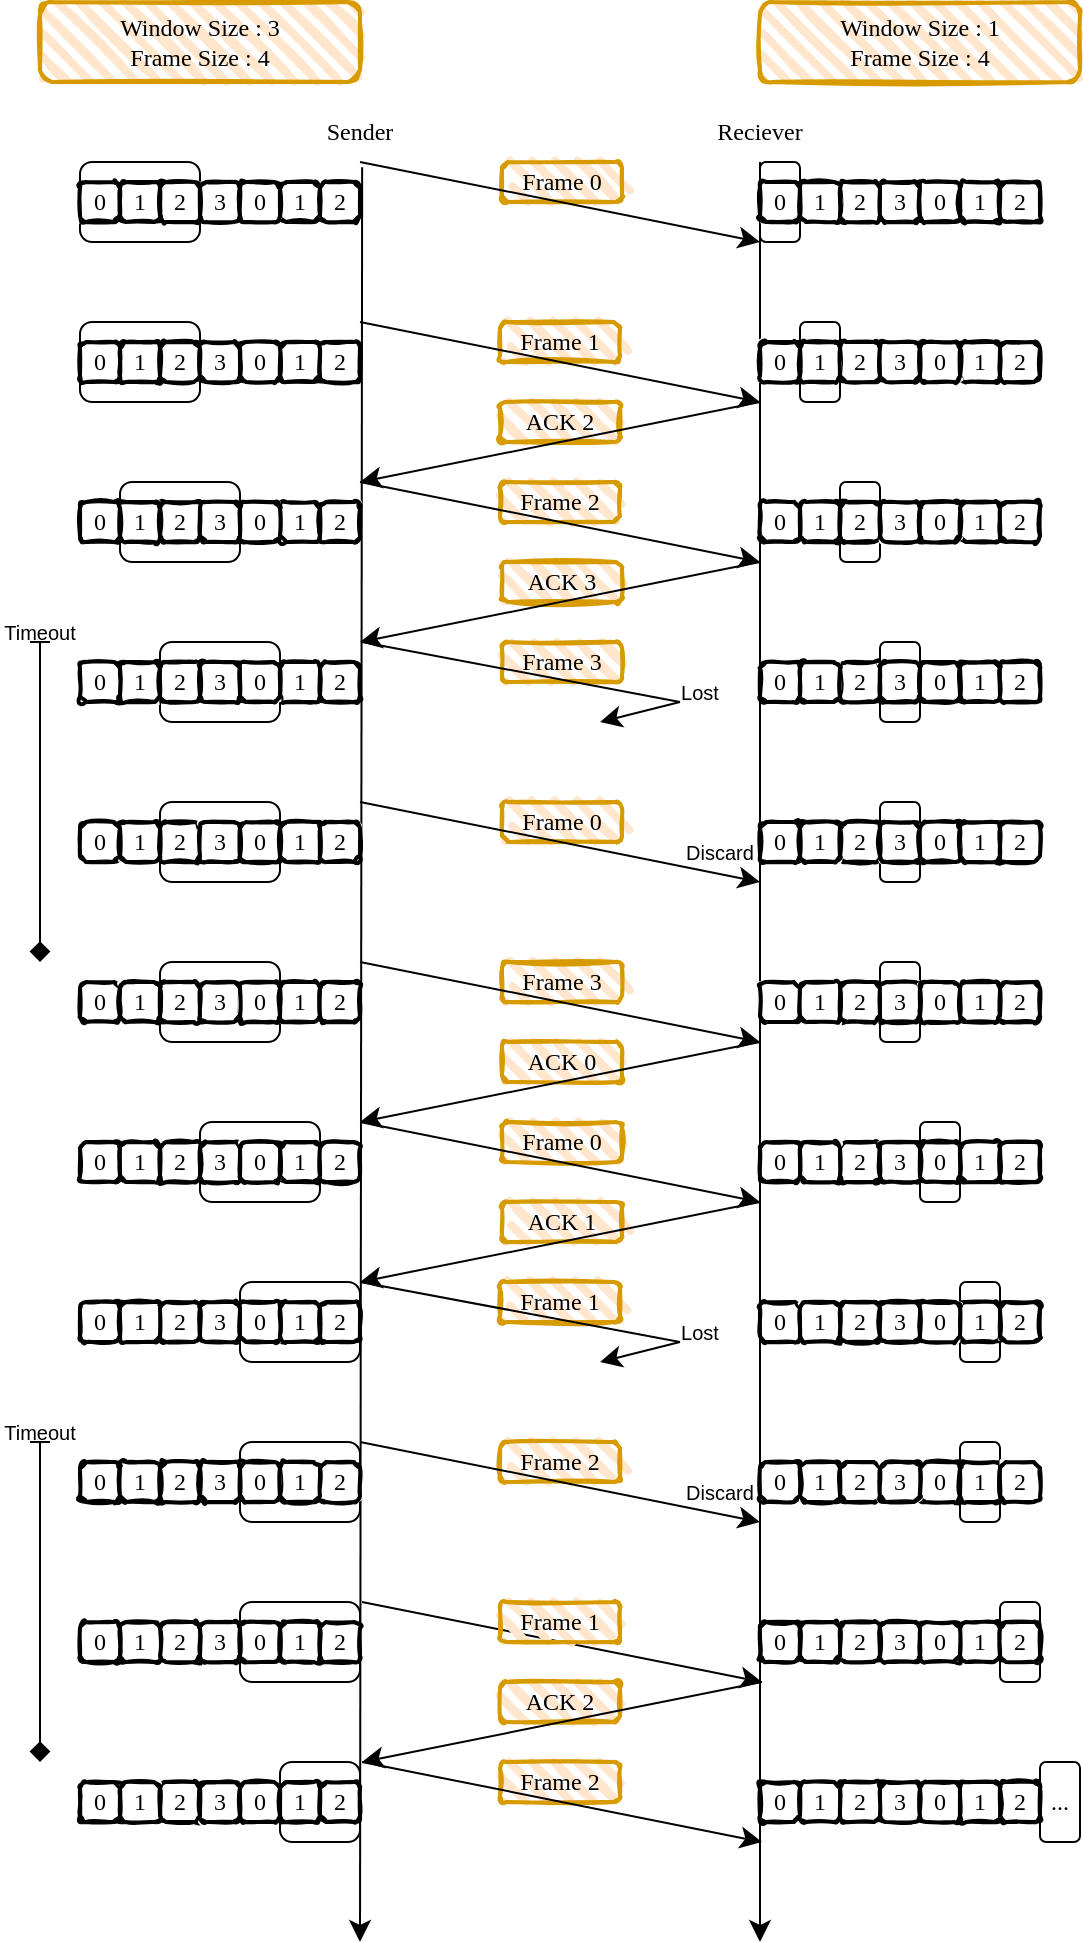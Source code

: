 <mxfile version="22.0.4" type="github">
  <diagram name="Page-1" id="Jps5f1QxIMVDUY-n0DtK">
    <mxGraphModel dx="1450" dy="966" grid="1" gridSize="10" guides="1" tooltips="1" connect="1" arrows="1" fold="1" page="0" pageScale="1" pageWidth="850" pageHeight="1100" math="0" shadow="0">
      <root>
        <mxCell id="0" />
        <mxCell id="1" parent="0" />
        <mxCell id="nz6zBWVMR0chpCr7kGpy-77" value="Frame 0" style="rounded=1;whiteSpace=wrap;html=1;strokeWidth=2;fillWeight=4;hachureGap=8;hachureAngle=45;sketch=1;fontSize=12;fillColor=#ffe6cc;strokeColor=#d79b00;fontFamily=Verdana;" parent="1" vertex="1">
          <mxGeometry x="31" width="60" height="20" as="geometry" />
        </mxCell>
        <mxCell id="nz6zBWVMR0chpCr7kGpy-305" value="" style="rounded=1;whiteSpace=wrap;html=1;fontSize=12;fontFamily=Verdana;" parent="1" vertex="1">
          <mxGeometry x="-80" y="800" width="40" height="40" as="geometry" />
        </mxCell>
        <mxCell id="nz6zBWVMR0chpCr7kGpy-304" value="" style="rounded=1;whiteSpace=wrap;html=1;fontSize=12;fontFamily=Verdana;" parent="1" vertex="1">
          <mxGeometry x="-100" y="720" width="60" height="40" as="geometry" />
        </mxCell>
        <mxCell id="nz6zBWVMR0chpCr7kGpy-270" value="2" style="rounded=1;whiteSpace=wrap;html=1;strokeWidth=2;fillWeight=4;hachureGap=8;hachureAngle=45;sketch=1;fontSize=12;fontFamily=Verdana;" parent="1" vertex="1">
          <mxGeometry x="-60" y="730" width="20" height="20" as="geometry" />
        </mxCell>
        <mxCell id="nz6zBWVMR0chpCr7kGpy-303" value="" style="rounded=1;whiteSpace=wrap;html=1;fontSize=12;fontFamily=Verdana;" parent="1" vertex="1">
          <mxGeometry x="-100" y="640" width="60" height="40" as="geometry" />
        </mxCell>
        <mxCell id="nz6zBWVMR0chpCr7kGpy-298" value="..." style="rounded=1;whiteSpace=wrap;html=1;fontSize=12;fontFamily=Verdana;" parent="1" vertex="1">
          <mxGeometry x="300" y="800" width="20" height="40" as="geometry" />
        </mxCell>
        <mxCell id="nz6zBWVMR0chpCr7kGpy-293" value="2" style="rounded=1;whiteSpace=wrap;html=1;strokeWidth=2;fillWeight=4;hachureGap=8;hachureAngle=45;sketch=1;fontSize=12;fontFamily=Verdana;" parent="1" vertex="1">
          <mxGeometry x="280" y="810" width="20" height="20" as="geometry" />
        </mxCell>
        <mxCell id="nz6zBWVMR0chpCr7kGpy-297" value="" style="rounded=1;whiteSpace=wrap;html=1;fontSize=12;fontFamily=Verdana;" parent="1" vertex="1">
          <mxGeometry x="280" y="720" width="20" height="40" as="geometry" />
        </mxCell>
        <mxCell id="nz6zBWVMR0chpCr7kGpy-296" value="" style="rounded=1;whiteSpace=wrap;html=1;fontSize=12;fontFamily=Verdana;" parent="1" vertex="1">
          <mxGeometry x="260" y="640" width="20" height="40" as="geometry" />
        </mxCell>
        <mxCell id="nz6zBWVMR0chpCr7kGpy-220" value="0" style="rounded=1;whiteSpace=wrap;html=1;strokeWidth=2;fillWeight=4;hachureGap=8;hachureAngle=45;sketch=1;fontSize=12;fontFamily=Verdana;" parent="1" vertex="1">
          <mxGeometry x="240" y="650" width="20" height="20" as="geometry" />
        </mxCell>
        <mxCell id="nz6zBWVMR0chpCr7kGpy-252" value="Frame 2" style="rounded=1;whiteSpace=wrap;html=1;strokeWidth=2;fillWeight=4;hachureGap=8;hachureAngle=45;sketch=1;fontSize=12;fillColor=#ffe6cc;strokeColor=#d79b00;fontFamily=Verdana;" parent="1" vertex="1">
          <mxGeometry x="30" y="800" width="60" height="20" as="geometry" />
        </mxCell>
        <mxCell id="nz6zBWVMR0chpCr7kGpy-250" value="ACK 2" style="rounded=1;whiteSpace=wrap;html=1;strokeWidth=2;fillWeight=4;hachureGap=8;hachureAngle=45;sketch=1;fontSize=12;fillColor=#ffe6cc;strokeColor=#d79b00;fontFamily=Verdana;" parent="1" vertex="1">
          <mxGeometry x="30" y="760" width="60" height="20" as="geometry" />
        </mxCell>
        <mxCell id="nz6zBWVMR0chpCr7kGpy-228" value="Frame 2" style="rounded=1;whiteSpace=wrap;html=1;strokeWidth=2;fillWeight=4;hachureGap=8;hachureAngle=45;sketch=1;fontSize=12;fillColor=#ffe6cc;strokeColor=#d79b00;fontFamily=Verdana;" parent="1" vertex="1">
          <mxGeometry x="30" y="640" width="60" height="20" as="geometry" />
        </mxCell>
        <mxCell id="nz6zBWVMR0chpCr7kGpy-200" value="Frame 1" style="rounded=1;whiteSpace=wrap;html=1;strokeWidth=2;fillWeight=4;hachureGap=8;hachureAngle=45;sketch=1;fontSize=12;fillColor=#ffe6cc;strokeColor=#d79b00;fontFamily=Verdana;" parent="1" vertex="1">
          <mxGeometry x="30" y="560" width="60" height="20" as="geometry" />
        </mxCell>
        <mxCell id="nz6zBWVMR0chpCr7kGpy-192" value="ACK 1" style="rounded=1;whiteSpace=wrap;html=1;strokeWidth=2;fillWeight=4;hachureGap=8;hachureAngle=45;sketch=1;fontSize=12;fillColor=#ffe6cc;strokeColor=#d79b00;fontFamily=Verdana;" parent="1" vertex="1">
          <mxGeometry x="31" y="520" width="60" height="20" as="geometry" />
        </mxCell>
        <mxCell id="nz6zBWVMR0chpCr7kGpy-196" value="ACK 0" style="rounded=1;whiteSpace=wrap;html=1;strokeWidth=2;fillWeight=4;hachureGap=8;hachureAngle=45;sketch=1;fontSize=12;fillColor=#ffe6cc;strokeColor=#d79b00;fontFamily=Verdana;" parent="1" vertex="1">
          <mxGeometry x="31" y="440" width="60" height="20" as="geometry" />
        </mxCell>
        <mxCell id="nz6zBWVMR0chpCr7kGpy-194" value="Frame 0" style="rounded=1;whiteSpace=wrap;html=1;strokeWidth=2;fillWeight=4;hachureGap=8;hachureAngle=45;sketch=1;fontSize=12;fillColor=#ffe6cc;strokeColor=#d79b00;fontFamily=Verdana;" parent="1" vertex="1">
          <mxGeometry x="31" y="480" width="60" height="20" as="geometry" />
        </mxCell>
        <mxCell id="nz6zBWVMR0chpCr7kGpy-190" value="Frame 3" style="rounded=1;whiteSpace=wrap;html=1;strokeWidth=2;fillWeight=4;hachureGap=8;hachureAngle=45;sketch=1;fontSize=12;fillColor=#ffe6cc;strokeColor=#d79b00;fontFamily=Verdana;" parent="1" vertex="1">
          <mxGeometry x="31" y="400" width="60" height="20" as="geometry" />
        </mxCell>
        <mxCell id="nz6zBWVMR0chpCr7kGpy-182" value="Frame 0" style="rounded=1;whiteSpace=wrap;html=1;strokeWidth=2;fillWeight=4;hachureGap=8;hachureAngle=45;sketch=1;fontSize=12;fillColor=#ffe6cc;strokeColor=#d79b00;fontFamily=Verdana;" parent="1" vertex="1">
          <mxGeometry x="31" y="320" width="60" height="20" as="geometry" />
        </mxCell>
        <mxCell id="nz6zBWVMR0chpCr7kGpy-92" value="Frame 3" style="rounded=1;whiteSpace=wrap;html=1;strokeWidth=2;fillWeight=4;hachureGap=8;hachureAngle=45;sketch=1;fontSize=12;fillColor=#ffe6cc;strokeColor=#d79b00;fontFamily=Verdana;" parent="1" vertex="1">
          <mxGeometry x="31" y="240" width="60" height="20" as="geometry" />
        </mxCell>
        <mxCell id="nz6zBWVMR0chpCr7kGpy-89" value="" style="rounded=1;whiteSpace=wrap;html=1;fontSize=12;fontFamily=Verdana;" parent="1" vertex="1">
          <mxGeometry x="-140" y="240" width="60" height="40" as="geometry" />
        </mxCell>
        <mxCell id="nz6zBWVMR0chpCr7kGpy-87" value="" style="rounded=1;whiteSpace=wrap;html=1;fontSize=12;fontFamily=Verdana;" parent="1" vertex="1">
          <mxGeometry x="-160" y="160" width="60" height="40" as="geometry" />
        </mxCell>
        <mxCell id="nz6zBWVMR0chpCr7kGpy-85" value="" style="rounded=1;whiteSpace=wrap;html=1;fontSize=12;fontFamily=Verdana;" parent="1" vertex="1">
          <mxGeometry x="-180" y="80" width="60" height="40" as="geometry" />
        </mxCell>
        <mxCell id="nz6zBWVMR0chpCr7kGpy-84" value="" style="rounded=1;whiteSpace=wrap;html=1;fontSize=12;fontFamily=Verdana;" parent="1" vertex="1">
          <mxGeometry x="220" y="240" width="20" height="40" as="geometry" />
        </mxCell>
        <mxCell id="nz6zBWVMR0chpCr7kGpy-83" value="" style="rounded=1;whiteSpace=wrap;html=1;fontSize=12;fontFamily=Verdana;" parent="1" vertex="1">
          <mxGeometry x="200" y="160" width="20" height="40" as="geometry" />
        </mxCell>
        <mxCell id="nz6zBWVMR0chpCr7kGpy-82" value="" style="rounded=1;whiteSpace=wrap;html=1;fontSize=12;fontFamily=Verdana;" parent="1" vertex="1">
          <mxGeometry x="180" y="80" width="20" height="40" as="geometry" />
        </mxCell>
        <mxCell id="nz6zBWVMR0chpCr7kGpy-81" value="ACK 3" style="rounded=1;whiteSpace=wrap;html=1;strokeWidth=2;fillWeight=4;hachureGap=8;hachureAngle=45;sketch=1;fontSize=12;fillColor=#ffe6cc;strokeColor=#d79b00;fontFamily=Verdana;" parent="1" vertex="1">
          <mxGeometry x="31" y="200" width="60" height="20" as="geometry" />
        </mxCell>
        <mxCell id="nz6zBWVMR0chpCr7kGpy-79" value="ACK 2" style="rounded=1;whiteSpace=wrap;html=1;strokeWidth=2;fillWeight=4;hachureGap=8;hachureAngle=45;sketch=1;fontSize=12;fillColor=#ffe6cc;strokeColor=#d79b00;fontFamily=Verdana;" parent="1" vertex="1">
          <mxGeometry x="30" y="120" width="60" height="20" as="geometry" />
        </mxCell>
        <mxCell id="nz6zBWVMR0chpCr7kGpy-80" value="Frame 2" style="rounded=1;whiteSpace=wrap;html=1;strokeWidth=2;fillWeight=4;hachureGap=8;hachureAngle=45;sketch=1;fontSize=12;fillColor=#ffe6cc;strokeColor=#d79b00;fontFamily=Verdana;" parent="1" vertex="1">
          <mxGeometry x="30" y="160" width="60" height="20" as="geometry" />
        </mxCell>
        <mxCell id="nz6zBWVMR0chpCr7kGpy-78" value="Frame 1" style="rounded=1;whiteSpace=wrap;html=1;strokeWidth=2;fillWeight=4;hachureGap=8;hachureAngle=45;sketch=1;fontSize=12;fillColor=#ffe6cc;strokeColor=#d79b00;fontFamily=Verdana;" parent="1" vertex="1">
          <mxGeometry x="30" y="80" width="60" height="20" as="geometry" />
        </mxCell>
        <mxCell id="nz6zBWVMR0chpCr7kGpy-71" value="" style="rounded=1;whiteSpace=wrap;html=1;fontSize=12;fontFamily=Verdana;" parent="1" vertex="1">
          <mxGeometry x="160" width="20" height="40" as="geometry" />
        </mxCell>
        <mxCell id="nz6zBWVMR0chpCr7kGpy-69" value="" style="rounded=1;whiteSpace=wrap;html=1;fontSize=12;fontFamily=Verdana;" parent="1" vertex="1">
          <mxGeometry x="-180" width="60" height="40" as="geometry" />
        </mxCell>
        <mxCell id="nz6zBWVMR0chpCr7kGpy-1" value="" style="endArrow=classic;html=1;rounded=0;fontSize=12;startSize=8;endSize=8;curved=1;fontFamily=Verdana;exitX=0.518;exitY=1.087;exitDx=0;exitDy=0;exitPerimeter=0;" parent="1" source="nz6zBWVMR0chpCr7kGpy-5" edge="1">
          <mxGeometry width="50" height="50" relative="1" as="geometry">
            <mxPoint x="-40" y="-40.0" as="sourcePoint" />
            <mxPoint x="-40" y="890" as="targetPoint" />
          </mxGeometry>
        </mxCell>
        <mxCell id="nz6zBWVMR0chpCr7kGpy-3" value="" style="endArrow=classic;html=1;rounded=0;fontSize=12;startSize=8;endSize=8;curved=1;fontFamily=Verdana;exitX=0.5;exitY=1;exitDx=0;exitDy=0;" parent="1" source="nz6zBWVMR0chpCr7kGpy-6" edge="1">
          <mxGeometry width="50" height="50" relative="1" as="geometry">
            <mxPoint x="160" y="125" as="sourcePoint" />
            <mxPoint x="160" y="890" as="targetPoint" />
          </mxGeometry>
        </mxCell>
        <mxCell id="nz6zBWVMR0chpCr7kGpy-5" value="&lt;div style=&quot;font-size: 12px;&quot;&gt;Sender&lt;/div&gt;" style="text;html=1;strokeColor=none;fillColor=none;align=center;verticalAlign=middle;whiteSpace=wrap;rounded=0;fontSize=12;fontFamily=Verdana;" parent="1" vertex="1">
          <mxGeometry x="-70" y="-30" width="60" height="30" as="geometry" />
        </mxCell>
        <mxCell id="nz6zBWVMR0chpCr7kGpy-6" value="&lt;div style=&quot;font-size: 12px;&quot;&gt;Reciever&lt;/div&gt;" style="text;html=1;strokeColor=none;fillColor=none;align=center;verticalAlign=middle;whiteSpace=wrap;rounded=0;fontSize=12;fontFamily=Verdana;" parent="1" vertex="1">
          <mxGeometry x="130" y="-30" width="60" height="30" as="geometry" />
        </mxCell>
        <mxCell id="nz6zBWVMR0chpCr7kGpy-7" value="0" style="rounded=1;whiteSpace=wrap;html=1;strokeWidth=2;fillWeight=4;hachureGap=8;hachureAngle=45;sketch=1;fontSize=12;fontFamily=Verdana;" parent="1" vertex="1">
          <mxGeometry x="-180" y="10" width="20" height="20" as="geometry" />
        </mxCell>
        <mxCell id="nz6zBWVMR0chpCr7kGpy-8" value="2" style="rounded=1;whiteSpace=wrap;html=1;strokeWidth=2;fillWeight=4;hachureGap=8;hachureAngle=45;sketch=1;fontSize=12;fontFamily=Verdana;" parent="1" vertex="1">
          <mxGeometry x="-140" y="10" width="20" height="20" as="geometry" />
        </mxCell>
        <mxCell id="nz6zBWVMR0chpCr7kGpy-14" value="1" style="rounded=1;whiteSpace=wrap;html=1;strokeWidth=2;fillWeight=4;hachureGap=8;hachureAngle=45;sketch=1;fontSize=12;fontFamily=Verdana;" parent="1" vertex="1">
          <mxGeometry x="-160" y="10" width="20" height="20" as="geometry" />
        </mxCell>
        <mxCell id="nz6zBWVMR0chpCr7kGpy-17" value="3" style="rounded=1;whiteSpace=wrap;html=1;strokeWidth=2;fillWeight=4;hachureGap=8;hachureAngle=45;sketch=1;fontSize=12;fontFamily=Verdana;" parent="1" vertex="1">
          <mxGeometry x="-120" y="10" width="20" height="20" as="geometry" />
        </mxCell>
        <mxCell id="nz6zBWVMR0chpCr7kGpy-18" value="1" style="rounded=1;whiteSpace=wrap;html=1;strokeWidth=2;fillWeight=4;hachureGap=8;hachureAngle=45;sketch=1;fontSize=12;fontFamily=Verdana;" parent="1" vertex="1">
          <mxGeometry x="-80" y="10" width="20" height="20" as="geometry" />
        </mxCell>
        <mxCell id="nz6zBWVMR0chpCr7kGpy-19" value="0" style="rounded=1;whiteSpace=wrap;html=1;strokeWidth=2;fillWeight=4;hachureGap=8;hachureAngle=45;sketch=1;fontSize=12;fontFamily=Verdana;" parent="1" vertex="1">
          <mxGeometry x="-100" y="10" width="20" height="20" as="geometry" />
        </mxCell>
        <mxCell id="nz6zBWVMR0chpCr7kGpy-20" value="0" style="rounded=1;whiteSpace=wrap;html=1;strokeWidth=2;fillWeight=4;hachureGap=8;hachureAngle=45;sketch=1;fontSize=12;fontFamily=Verdana;" parent="1" vertex="1">
          <mxGeometry x="-180" y="90" width="20" height="20" as="geometry" />
        </mxCell>
        <mxCell id="nz6zBWVMR0chpCr7kGpy-21" value="2" style="rounded=1;whiteSpace=wrap;html=1;strokeWidth=2;fillWeight=4;hachureGap=8;hachureAngle=45;sketch=1;fontSize=12;fontFamily=Verdana;" parent="1" vertex="1">
          <mxGeometry x="-140" y="90" width="20" height="20" as="geometry" />
        </mxCell>
        <mxCell id="nz6zBWVMR0chpCr7kGpy-22" value="1" style="rounded=1;whiteSpace=wrap;html=1;strokeWidth=2;fillWeight=4;hachureGap=8;hachureAngle=45;sketch=1;fontSize=12;fontFamily=Verdana;" parent="1" vertex="1">
          <mxGeometry x="-160" y="90" width="20" height="20" as="geometry" />
        </mxCell>
        <mxCell id="nz6zBWVMR0chpCr7kGpy-23" value="3" style="rounded=1;whiteSpace=wrap;html=1;strokeWidth=2;fillWeight=4;hachureGap=8;hachureAngle=45;sketch=1;fontSize=12;fontFamily=Verdana;" parent="1" vertex="1">
          <mxGeometry x="-120" y="90" width="20" height="20" as="geometry" />
        </mxCell>
        <mxCell id="nz6zBWVMR0chpCr7kGpy-24" value="1" style="rounded=1;whiteSpace=wrap;html=1;strokeWidth=2;fillWeight=4;hachureGap=8;hachureAngle=45;sketch=1;fontSize=12;fontFamily=Verdana;" parent="1" vertex="1">
          <mxGeometry x="-80" y="90" width="20" height="20" as="geometry" />
        </mxCell>
        <mxCell id="nz6zBWVMR0chpCr7kGpy-25" value="0" style="rounded=1;whiteSpace=wrap;html=1;strokeWidth=2;fillWeight=4;hachureGap=8;hachureAngle=45;sketch=1;fontSize=12;fontFamily=Verdana;" parent="1" vertex="1">
          <mxGeometry x="-100" y="90" width="20" height="20" as="geometry" />
        </mxCell>
        <mxCell id="nz6zBWVMR0chpCr7kGpy-26" value="0" style="rounded=1;whiteSpace=wrap;html=1;strokeWidth=2;fillWeight=4;hachureGap=8;hachureAngle=45;sketch=1;fontSize=12;fontFamily=Verdana;" parent="1" vertex="1">
          <mxGeometry x="-180" y="170" width="20" height="20" as="geometry" />
        </mxCell>
        <mxCell id="nz6zBWVMR0chpCr7kGpy-27" value="2" style="rounded=1;whiteSpace=wrap;html=1;strokeWidth=2;fillWeight=4;hachureGap=8;hachureAngle=45;sketch=1;fontSize=12;fontFamily=Verdana;" parent="1" vertex="1">
          <mxGeometry x="-140" y="170" width="20" height="20" as="geometry" />
        </mxCell>
        <mxCell id="nz6zBWVMR0chpCr7kGpy-28" value="1" style="rounded=1;whiteSpace=wrap;html=1;strokeWidth=2;fillWeight=4;hachureGap=8;hachureAngle=45;sketch=1;fontSize=12;fontFamily=Verdana;" parent="1" vertex="1">
          <mxGeometry x="-160" y="170" width="20" height="20" as="geometry" />
        </mxCell>
        <mxCell id="nz6zBWVMR0chpCr7kGpy-29" value="3" style="rounded=1;whiteSpace=wrap;html=1;strokeWidth=2;fillWeight=4;hachureGap=8;hachureAngle=45;sketch=1;fontSize=12;fontFamily=Verdana;" parent="1" vertex="1">
          <mxGeometry x="-120" y="170" width="20" height="20" as="geometry" />
        </mxCell>
        <mxCell id="nz6zBWVMR0chpCr7kGpy-30" value="1" style="rounded=1;whiteSpace=wrap;html=1;strokeWidth=2;fillWeight=4;hachureGap=8;hachureAngle=45;sketch=1;fontSize=12;fontFamily=Verdana;" parent="1" vertex="1">
          <mxGeometry x="-80" y="170" width="20" height="20" as="geometry" />
        </mxCell>
        <mxCell id="nz6zBWVMR0chpCr7kGpy-31" value="0" style="rounded=1;whiteSpace=wrap;html=1;strokeWidth=2;fillWeight=4;hachureGap=8;hachureAngle=45;sketch=1;fontSize=12;fontFamily=Verdana;" parent="1" vertex="1">
          <mxGeometry x="-100" y="170" width="20" height="20" as="geometry" />
        </mxCell>
        <mxCell id="nz6zBWVMR0chpCr7kGpy-32" value="0" style="rounded=1;whiteSpace=wrap;html=1;strokeWidth=2;fillWeight=4;hachureGap=8;hachureAngle=45;sketch=1;fontSize=12;fontFamily=Verdana;" parent="1" vertex="1">
          <mxGeometry x="-180" y="250" width="20" height="20" as="geometry" />
        </mxCell>
        <mxCell id="nz6zBWVMR0chpCr7kGpy-33" value="2" style="rounded=1;whiteSpace=wrap;html=1;strokeWidth=2;fillWeight=4;hachureGap=8;hachureAngle=45;sketch=1;fontSize=12;fontFamily=Verdana;" parent="1" vertex="1">
          <mxGeometry x="-140" y="250" width="20" height="20" as="geometry" />
        </mxCell>
        <mxCell id="nz6zBWVMR0chpCr7kGpy-34" value="1" style="rounded=1;whiteSpace=wrap;html=1;strokeWidth=2;fillWeight=4;hachureGap=8;hachureAngle=45;sketch=1;fontSize=12;fontFamily=Verdana;" parent="1" vertex="1">
          <mxGeometry x="-160" y="250" width="20" height="20" as="geometry" />
        </mxCell>
        <mxCell id="nz6zBWVMR0chpCr7kGpy-35" value="3" style="rounded=1;whiteSpace=wrap;html=1;strokeWidth=2;fillWeight=4;hachureGap=8;hachureAngle=45;sketch=1;fontSize=12;fontFamily=Verdana;" parent="1" vertex="1">
          <mxGeometry x="-120" y="250" width="20" height="20" as="geometry" />
        </mxCell>
        <mxCell id="nz6zBWVMR0chpCr7kGpy-36" value="1" style="rounded=1;whiteSpace=wrap;html=1;strokeWidth=2;fillWeight=4;hachureGap=8;hachureAngle=45;sketch=1;fontSize=12;fontFamily=Verdana;" parent="1" vertex="1">
          <mxGeometry x="-80" y="250" width="20" height="20" as="geometry" />
        </mxCell>
        <mxCell id="nz6zBWVMR0chpCr7kGpy-37" value="0" style="rounded=1;whiteSpace=wrap;html=1;strokeWidth=2;fillWeight=4;hachureGap=8;hachureAngle=45;sketch=1;fontSize=12;fontFamily=Verdana;" parent="1" vertex="1">
          <mxGeometry x="-100" y="250" width="20" height="20" as="geometry" />
        </mxCell>
        <mxCell id="nz6zBWVMR0chpCr7kGpy-44" value="0" style="rounded=1;whiteSpace=wrap;html=1;strokeWidth=2;fillWeight=4;hachureGap=8;hachureAngle=45;sketch=1;fontSize=12;fontFamily=Verdana;" parent="1" vertex="1">
          <mxGeometry x="160" y="10" width="20" height="20" as="geometry" />
        </mxCell>
        <mxCell id="nz6zBWVMR0chpCr7kGpy-45" value="2" style="rounded=1;whiteSpace=wrap;html=1;strokeWidth=2;fillWeight=4;hachureGap=8;hachureAngle=45;sketch=1;fontSize=12;fontFamily=Verdana;" parent="1" vertex="1">
          <mxGeometry x="200" y="10" width="20" height="20" as="geometry" />
        </mxCell>
        <mxCell id="nz6zBWVMR0chpCr7kGpy-46" value="1" style="rounded=1;whiteSpace=wrap;html=1;strokeWidth=2;fillWeight=4;hachureGap=8;hachureAngle=45;sketch=1;fontSize=12;fontFamily=Verdana;" parent="1" vertex="1">
          <mxGeometry x="180" y="10" width="20" height="20" as="geometry" />
        </mxCell>
        <mxCell id="nz6zBWVMR0chpCr7kGpy-47" value="3" style="rounded=1;whiteSpace=wrap;html=1;strokeWidth=2;fillWeight=4;hachureGap=8;hachureAngle=45;sketch=1;fontSize=12;fontFamily=Verdana;" parent="1" vertex="1">
          <mxGeometry x="220" y="10" width="20" height="20" as="geometry" />
        </mxCell>
        <mxCell id="nz6zBWVMR0chpCr7kGpy-48" value="1" style="rounded=1;whiteSpace=wrap;html=1;strokeWidth=2;fillWeight=4;hachureGap=8;hachureAngle=45;sketch=1;fontSize=12;fontFamily=Verdana;" parent="1" vertex="1">
          <mxGeometry x="260" y="10" width="20" height="20" as="geometry" />
        </mxCell>
        <mxCell id="nz6zBWVMR0chpCr7kGpy-49" value="0" style="rounded=1;whiteSpace=wrap;html=1;strokeWidth=2;fillWeight=4;hachureGap=8;hachureAngle=45;sketch=1;fontSize=12;fontFamily=Verdana;" parent="1" vertex="1">
          <mxGeometry x="240" y="10" width="20" height="20" as="geometry" />
        </mxCell>
        <mxCell id="nz6zBWVMR0chpCr7kGpy-50" value="0" style="rounded=1;whiteSpace=wrap;html=1;strokeWidth=2;fillWeight=4;hachureGap=8;hachureAngle=45;sketch=1;fontSize=12;fontFamily=Verdana;" parent="1" vertex="1">
          <mxGeometry x="160" y="90" width="20" height="20" as="geometry" />
        </mxCell>
        <mxCell id="nz6zBWVMR0chpCr7kGpy-51" value="2" style="rounded=1;whiteSpace=wrap;html=1;strokeWidth=2;fillWeight=4;hachureGap=8;hachureAngle=45;sketch=1;fontSize=12;fontFamily=Verdana;" parent="1" vertex="1">
          <mxGeometry x="200" y="90" width="20" height="20" as="geometry" />
        </mxCell>
        <mxCell id="nz6zBWVMR0chpCr7kGpy-52" value="1" style="rounded=1;whiteSpace=wrap;html=1;strokeWidth=2;fillWeight=4;hachureGap=8;hachureAngle=45;sketch=1;fontSize=12;fontFamily=Verdana;" parent="1" vertex="1">
          <mxGeometry x="180" y="90" width="20" height="20" as="geometry" />
        </mxCell>
        <mxCell id="nz6zBWVMR0chpCr7kGpy-53" value="3" style="rounded=1;whiteSpace=wrap;html=1;strokeWidth=2;fillWeight=4;hachureGap=8;hachureAngle=45;sketch=1;fontSize=12;fontFamily=Verdana;" parent="1" vertex="1">
          <mxGeometry x="220" y="90" width="20" height="20" as="geometry" />
        </mxCell>
        <mxCell id="nz6zBWVMR0chpCr7kGpy-54" value="1" style="rounded=1;whiteSpace=wrap;html=1;strokeWidth=2;fillWeight=4;hachureGap=8;hachureAngle=45;sketch=1;fontSize=12;fontFamily=Verdana;" parent="1" vertex="1">
          <mxGeometry x="260" y="90" width="20" height="20" as="geometry" />
        </mxCell>
        <mxCell id="nz6zBWVMR0chpCr7kGpy-55" value="0" style="rounded=1;whiteSpace=wrap;html=1;strokeWidth=2;fillWeight=4;hachureGap=8;hachureAngle=45;sketch=1;fontSize=12;fontFamily=Verdana;" parent="1" vertex="1">
          <mxGeometry x="240" y="90" width="20" height="20" as="geometry" />
        </mxCell>
        <mxCell id="nz6zBWVMR0chpCr7kGpy-56" value="0" style="rounded=1;whiteSpace=wrap;html=1;strokeWidth=2;fillWeight=4;hachureGap=8;hachureAngle=45;sketch=1;fontSize=12;fontFamily=Verdana;" parent="1" vertex="1">
          <mxGeometry x="160" y="170" width="20" height="20" as="geometry" />
        </mxCell>
        <mxCell id="nz6zBWVMR0chpCr7kGpy-57" value="2" style="rounded=1;whiteSpace=wrap;html=1;strokeWidth=2;fillWeight=4;hachureGap=8;hachureAngle=45;sketch=1;fontSize=12;fontFamily=Verdana;" parent="1" vertex="1">
          <mxGeometry x="200" y="170" width="20" height="20" as="geometry" />
        </mxCell>
        <mxCell id="nz6zBWVMR0chpCr7kGpy-58" value="1" style="rounded=1;whiteSpace=wrap;html=1;strokeWidth=2;fillWeight=4;hachureGap=8;hachureAngle=45;sketch=1;fontSize=12;fontFamily=Verdana;" parent="1" vertex="1">
          <mxGeometry x="180" y="170" width="20" height="20" as="geometry" />
        </mxCell>
        <mxCell id="nz6zBWVMR0chpCr7kGpy-59" value="3" style="rounded=1;whiteSpace=wrap;html=1;strokeWidth=2;fillWeight=4;hachureGap=8;hachureAngle=45;sketch=1;fontSize=12;fontFamily=Verdana;" parent="1" vertex="1">
          <mxGeometry x="220" y="170" width="20" height="20" as="geometry" />
        </mxCell>
        <mxCell id="nz6zBWVMR0chpCr7kGpy-60" value="1" style="rounded=1;whiteSpace=wrap;html=1;strokeWidth=2;fillWeight=4;hachureGap=8;hachureAngle=45;sketch=1;fontSize=12;fontFamily=Verdana;" parent="1" vertex="1">
          <mxGeometry x="260" y="170" width="20" height="20" as="geometry" />
        </mxCell>
        <mxCell id="nz6zBWVMR0chpCr7kGpy-61" value="0" style="rounded=1;whiteSpace=wrap;html=1;strokeWidth=2;fillWeight=4;hachureGap=8;hachureAngle=45;sketch=1;fontSize=12;fontFamily=Verdana;" parent="1" vertex="1">
          <mxGeometry x="240" y="170" width="20" height="20" as="geometry" />
        </mxCell>
        <mxCell id="nz6zBWVMR0chpCr7kGpy-62" value="0" style="rounded=1;whiteSpace=wrap;html=1;strokeWidth=2;fillWeight=4;hachureGap=8;hachureAngle=45;sketch=1;fontSize=12;fontFamily=Verdana;" parent="1" vertex="1">
          <mxGeometry x="160" y="250" width="20" height="20" as="geometry" />
        </mxCell>
        <mxCell id="nz6zBWVMR0chpCr7kGpy-63" value="2" style="rounded=1;whiteSpace=wrap;html=1;strokeWidth=2;fillWeight=4;hachureGap=8;hachureAngle=45;sketch=1;fontSize=12;fontFamily=Verdana;" parent="1" vertex="1">
          <mxGeometry x="200" y="250" width="20" height="20" as="geometry" />
        </mxCell>
        <mxCell id="nz6zBWVMR0chpCr7kGpy-64" value="1" style="rounded=1;whiteSpace=wrap;html=1;strokeWidth=2;fillWeight=4;hachureGap=8;hachureAngle=45;sketch=1;fontSize=12;fontFamily=Verdana;" parent="1" vertex="1">
          <mxGeometry x="180" y="250" width="20" height="20" as="geometry" />
        </mxCell>
        <mxCell id="nz6zBWVMR0chpCr7kGpy-65" value="3" style="rounded=1;whiteSpace=wrap;html=1;strokeWidth=2;fillWeight=4;hachureGap=8;hachureAngle=45;sketch=1;fontSize=12;fontFamily=Verdana;" parent="1" vertex="1">
          <mxGeometry x="220" y="250" width="20" height="20" as="geometry" />
        </mxCell>
        <mxCell id="nz6zBWVMR0chpCr7kGpy-66" value="1" style="rounded=1;whiteSpace=wrap;html=1;strokeWidth=2;fillWeight=4;hachureGap=8;hachureAngle=45;sketch=1;fontSize=12;fontFamily=Verdana;" parent="1" vertex="1">
          <mxGeometry x="260" y="250" width="20" height="20" as="geometry" />
        </mxCell>
        <mxCell id="nz6zBWVMR0chpCr7kGpy-67" value="0" style="rounded=1;whiteSpace=wrap;html=1;strokeWidth=2;fillWeight=4;hachureGap=8;hachureAngle=45;sketch=1;fontSize=12;fontFamily=Verdana;" parent="1" vertex="1">
          <mxGeometry x="240" y="250" width="20" height="20" as="geometry" />
        </mxCell>
        <mxCell id="nz6zBWVMR0chpCr7kGpy-70" value="" style="endArrow=classic;html=1;rounded=0;fontSize=12;startSize=8;endSize=8;curved=1;exitX=0.5;exitY=1;exitDx=0;exitDy=0;fontFamily=Verdana;" parent="1" source="nz6zBWVMR0chpCr7kGpy-5" edge="1">
          <mxGeometry width="50" height="50" relative="1" as="geometry">
            <mxPoint x="-10" y="60" as="sourcePoint" />
            <mxPoint x="160" y="40" as="targetPoint" />
          </mxGeometry>
        </mxCell>
        <mxCell id="nz6zBWVMR0chpCr7kGpy-72" value="" style="endArrow=classic;html=1;rounded=0;fontSize=12;startSize=8;endSize=8;curved=1;exitX=0.5;exitY=1;exitDx=0;exitDy=0;fontFamily=Verdana;" parent="1" edge="1">
          <mxGeometry width="50" height="50" relative="1" as="geometry">
            <mxPoint x="-40" y="80" as="sourcePoint" />
            <mxPoint x="160" y="120" as="targetPoint" />
          </mxGeometry>
        </mxCell>
        <mxCell id="nz6zBWVMR0chpCr7kGpy-73" value="" style="endArrow=classic;html=1;rounded=0;fontSize=12;startSize=8;endSize=8;curved=1;exitX=0.5;exitY=1;exitDx=0;exitDy=0;fontFamily=Verdana;" parent="1" edge="1">
          <mxGeometry width="50" height="50" relative="1" as="geometry">
            <mxPoint x="-40" y="160" as="sourcePoint" />
            <mxPoint x="160" y="200" as="targetPoint" />
          </mxGeometry>
        </mxCell>
        <mxCell id="nz6zBWVMR0chpCr7kGpy-75" value="" style="endArrow=classic;html=1;rounded=0;fontSize=12;startSize=8;endSize=8;curved=1;fontFamily=Verdana;" parent="1" edge="1">
          <mxGeometry width="50" height="50" relative="1" as="geometry">
            <mxPoint x="160" y="120" as="sourcePoint" />
            <mxPoint x="-40" y="160" as="targetPoint" />
          </mxGeometry>
        </mxCell>
        <mxCell id="nz6zBWVMR0chpCr7kGpy-76" value="" style="endArrow=classic;html=1;rounded=0;fontSize=12;startSize=8;endSize=8;curved=1;fontFamily=Verdana;" parent="1" edge="1">
          <mxGeometry width="50" height="50" relative="1" as="geometry">
            <mxPoint x="160" y="200" as="sourcePoint" />
            <mxPoint x="-40" y="240" as="targetPoint" />
          </mxGeometry>
        </mxCell>
        <mxCell id="nz6zBWVMR0chpCr7kGpy-90" value="" style="endArrow=none;html=1;rounded=0;fontSize=12;startSize=8;endSize=8;curved=1;exitX=0.5;exitY=1;exitDx=0;exitDy=0;fontFamily=Verdana;endFill=0;" parent="1" edge="1">
          <mxGeometry width="50" height="50" relative="1" as="geometry">
            <mxPoint x="-39" y="240" as="sourcePoint" />
            <mxPoint x="120" y="270" as="targetPoint" />
          </mxGeometry>
        </mxCell>
        <mxCell id="nz6zBWVMR0chpCr7kGpy-91" value="" style="endArrow=classic;html=1;rounded=0;fontSize=12;startSize=8;endSize=8;curved=1;fontFamily=Verdana;" parent="1" edge="1">
          <mxGeometry width="50" height="50" relative="1" as="geometry">
            <mxPoint x="120" y="270" as="sourcePoint" />
            <mxPoint x="80" y="280" as="targetPoint" />
          </mxGeometry>
        </mxCell>
        <mxCell id="nz6zBWVMR0chpCr7kGpy-94" value="Lost" style="text;html=1;strokeColor=none;fillColor=none;align=center;verticalAlign=middle;whiteSpace=wrap;rounded=0;fontSize=10;" parent="1" vertex="1">
          <mxGeometry x="120" y="260" width="20" height="10" as="geometry" />
        </mxCell>
        <mxCell id="nz6zBWVMR0chpCr7kGpy-96" value="" style="rounded=1;whiteSpace=wrap;html=1;fontSize=12;fontFamily=Verdana;" parent="1" vertex="1">
          <mxGeometry x="-100" y="560" width="60" height="40" as="geometry" />
        </mxCell>
        <mxCell id="nz6zBWVMR0chpCr7kGpy-97" value="" style="rounded=1;whiteSpace=wrap;html=1;fontSize=12;fontFamily=Verdana;" parent="1" vertex="1">
          <mxGeometry x="-120" y="480" width="60" height="40" as="geometry" />
        </mxCell>
        <mxCell id="nz6zBWVMR0chpCr7kGpy-98" value="" style="rounded=1;whiteSpace=wrap;html=1;fontSize=12;fontFamily=Verdana;" parent="1" vertex="1">
          <mxGeometry x="-140" y="400" width="60" height="40" as="geometry" />
        </mxCell>
        <mxCell id="nz6zBWVMR0chpCr7kGpy-99" value="" style="rounded=1;whiteSpace=wrap;html=1;fontSize=12;fontFamily=Verdana;" parent="1" vertex="1">
          <mxGeometry x="-140" y="320" width="60" height="40" as="geometry" />
        </mxCell>
        <mxCell id="nz6zBWVMR0chpCr7kGpy-100" value="0" style="rounded=1;whiteSpace=wrap;html=1;strokeWidth=2;fillWeight=4;hachureGap=8;hachureAngle=45;sketch=1;fontSize=12;fontFamily=Verdana;" parent="1" vertex="1">
          <mxGeometry x="-180" y="330" width="20" height="20" as="geometry" />
        </mxCell>
        <mxCell id="nz6zBWVMR0chpCr7kGpy-101" value="2" style="rounded=1;whiteSpace=wrap;html=1;strokeWidth=2;fillWeight=4;hachureGap=8;hachureAngle=45;sketch=1;fontSize=12;fontFamily=Verdana;" parent="1" vertex="1">
          <mxGeometry x="-140" y="330" width="20" height="20" as="geometry" />
        </mxCell>
        <mxCell id="nz6zBWVMR0chpCr7kGpy-102" value="1" style="rounded=1;whiteSpace=wrap;html=1;strokeWidth=2;fillWeight=4;hachureGap=8;hachureAngle=45;sketch=1;fontSize=12;fontFamily=Verdana;" parent="1" vertex="1">
          <mxGeometry x="-160" y="330" width="20" height="20" as="geometry" />
        </mxCell>
        <mxCell id="nz6zBWVMR0chpCr7kGpy-103" value="3" style="rounded=1;whiteSpace=wrap;html=1;strokeWidth=2;fillWeight=4;hachureGap=8;hachureAngle=45;sketch=1;fontSize=12;fontFamily=Verdana;" parent="1" vertex="1">
          <mxGeometry x="-120" y="330" width="20" height="20" as="geometry" />
        </mxCell>
        <mxCell id="nz6zBWVMR0chpCr7kGpy-104" value="1" style="rounded=1;whiteSpace=wrap;html=1;strokeWidth=2;fillWeight=4;hachureGap=8;hachureAngle=45;sketch=1;fontSize=12;fontFamily=Verdana;" parent="1" vertex="1">
          <mxGeometry x="-80" y="330" width="20" height="20" as="geometry" />
        </mxCell>
        <mxCell id="nz6zBWVMR0chpCr7kGpy-105" value="0" style="rounded=1;whiteSpace=wrap;html=1;strokeWidth=2;fillWeight=4;hachureGap=8;hachureAngle=45;sketch=1;fontSize=12;fontFamily=Verdana;" parent="1" vertex="1">
          <mxGeometry x="-100" y="330" width="20" height="20" as="geometry" />
        </mxCell>
        <mxCell id="nz6zBWVMR0chpCr7kGpy-106" value="0" style="rounded=1;whiteSpace=wrap;html=1;strokeWidth=2;fillWeight=4;hachureGap=8;hachureAngle=45;sketch=1;fontSize=12;fontFamily=Verdana;" parent="1" vertex="1">
          <mxGeometry x="-180" y="410" width="20" height="20" as="geometry" />
        </mxCell>
        <mxCell id="nz6zBWVMR0chpCr7kGpy-107" value="2" style="rounded=1;whiteSpace=wrap;html=1;strokeWidth=2;fillWeight=4;hachureGap=8;hachureAngle=45;sketch=1;fontSize=12;fontFamily=Verdana;" parent="1" vertex="1">
          <mxGeometry x="-140" y="410" width="20" height="20" as="geometry" />
        </mxCell>
        <mxCell id="nz6zBWVMR0chpCr7kGpy-108" value="1" style="rounded=1;whiteSpace=wrap;html=1;strokeWidth=2;fillWeight=4;hachureGap=8;hachureAngle=45;sketch=1;fontSize=12;fontFamily=Verdana;" parent="1" vertex="1">
          <mxGeometry x="-160" y="410" width="20" height="20" as="geometry" />
        </mxCell>
        <mxCell id="nz6zBWVMR0chpCr7kGpy-109" value="3" style="rounded=1;whiteSpace=wrap;html=1;strokeWidth=2;fillWeight=4;hachureGap=8;hachureAngle=45;sketch=1;fontSize=12;fontFamily=Verdana;" parent="1" vertex="1">
          <mxGeometry x="-120" y="410" width="20" height="20" as="geometry" />
        </mxCell>
        <mxCell id="nz6zBWVMR0chpCr7kGpy-110" value="1" style="rounded=1;whiteSpace=wrap;html=1;strokeWidth=2;fillWeight=4;hachureGap=8;hachureAngle=45;sketch=1;fontSize=12;fontFamily=Verdana;" parent="1" vertex="1">
          <mxGeometry x="-80" y="410" width="20" height="20" as="geometry" />
        </mxCell>
        <mxCell id="nz6zBWVMR0chpCr7kGpy-111" value="0" style="rounded=1;whiteSpace=wrap;html=1;strokeWidth=2;fillWeight=4;hachureGap=8;hachureAngle=45;sketch=1;fontSize=12;fontFamily=Verdana;" parent="1" vertex="1">
          <mxGeometry x="-100" y="410" width="20" height="20" as="geometry" />
        </mxCell>
        <mxCell id="nz6zBWVMR0chpCr7kGpy-112" value="0" style="rounded=1;whiteSpace=wrap;html=1;strokeWidth=2;fillWeight=4;hachureGap=8;hachureAngle=45;sketch=1;fontSize=12;fontFamily=Verdana;" parent="1" vertex="1">
          <mxGeometry x="-180" y="490" width="20" height="20" as="geometry" />
        </mxCell>
        <mxCell id="nz6zBWVMR0chpCr7kGpy-113" value="2" style="rounded=1;whiteSpace=wrap;html=1;strokeWidth=2;fillWeight=4;hachureGap=8;hachureAngle=45;sketch=1;fontSize=12;fontFamily=Verdana;" parent="1" vertex="1">
          <mxGeometry x="-140" y="490" width="20" height="20" as="geometry" />
        </mxCell>
        <mxCell id="nz6zBWVMR0chpCr7kGpy-114" value="1" style="rounded=1;whiteSpace=wrap;html=1;strokeWidth=2;fillWeight=4;hachureGap=8;hachureAngle=45;sketch=1;fontSize=12;fontFamily=Verdana;" parent="1" vertex="1">
          <mxGeometry x="-160" y="490" width="20" height="20" as="geometry" />
        </mxCell>
        <mxCell id="nz6zBWVMR0chpCr7kGpy-115" value="3" style="rounded=1;whiteSpace=wrap;html=1;strokeWidth=2;fillWeight=4;hachureGap=8;hachureAngle=45;sketch=1;fontSize=12;fontFamily=Verdana;" parent="1" vertex="1">
          <mxGeometry x="-120" y="490" width="20" height="20" as="geometry" />
        </mxCell>
        <mxCell id="nz6zBWVMR0chpCr7kGpy-116" value="1" style="rounded=1;whiteSpace=wrap;html=1;strokeWidth=2;fillWeight=4;hachureGap=8;hachureAngle=45;sketch=1;fontSize=12;fontFamily=Verdana;" parent="1" vertex="1">
          <mxGeometry x="-80" y="490" width="20" height="20" as="geometry" />
        </mxCell>
        <mxCell id="nz6zBWVMR0chpCr7kGpy-117" value="0" style="rounded=1;whiteSpace=wrap;html=1;strokeWidth=2;fillWeight=4;hachureGap=8;hachureAngle=45;sketch=1;fontSize=12;fontFamily=Verdana;" parent="1" vertex="1">
          <mxGeometry x="-100" y="490" width="20" height="20" as="geometry" />
        </mxCell>
        <mxCell id="nz6zBWVMR0chpCr7kGpy-118" value="0" style="rounded=1;whiteSpace=wrap;html=1;strokeWidth=2;fillWeight=4;hachureGap=8;hachureAngle=45;sketch=1;fontSize=12;fontFamily=Verdana;" parent="1" vertex="1">
          <mxGeometry x="-180" y="570" width="20" height="20" as="geometry" />
        </mxCell>
        <mxCell id="nz6zBWVMR0chpCr7kGpy-119" value="2" style="rounded=1;whiteSpace=wrap;html=1;strokeWidth=2;fillWeight=4;hachureGap=8;hachureAngle=45;sketch=1;fontSize=12;fontFamily=Verdana;" parent="1" vertex="1">
          <mxGeometry x="-140" y="570" width="20" height="20" as="geometry" />
        </mxCell>
        <mxCell id="nz6zBWVMR0chpCr7kGpy-120" value="1" style="rounded=1;whiteSpace=wrap;html=1;strokeWidth=2;fillWeight=4;hachureGap=8;hachureAngle=45;sketch=1;fontSize=12;fontFamily=Verdana;" parent="1" vertex="1">
          <mxGeometry x="-160" y="570" width="20" height="20" as="geometry" />
        </mxCell>
        <mxCell id="nz6zBWVMR0chpCr7kGpy-121" value="3" style="rounded=1;whiteSpace=wrap;html=1;strokeWidth=2;fillWeight=4;hachureGap=8;hachureAngle=45;sketch=1;fontSize=12;fontFamily=Verdana;" parent="1" vertex="1">
          <mxGeometry x="-120" y="570" width="20" height="20" as="geometry" />
        </mxCell>
        <mxCell id="nz6zBWVMR0chpCr7kGpy-122" value="1" style="rounded=1;whiteSpace=wrap;html=1;strokeWidth=2;fillWeight=4;hachureGap=8;hachureAngle=45;sketch=1;fontSize=12;fontFamily=Verdana;" parent="1" vertex="1">
          <mxGeometry x="-80" y="570" width="20" height="20" as="geometry" />
        </mxCell>
        <mxCell id="nz6zBWVMR0chpCr7kGpy-123" value="0" style="rounded=1;whiteSpace=wrap;html=1;strokeWidth=2;fillWeight=4;hachureGap=8;hachureAngle=45;sketch=1;fontSize=12;fontFamily=Verdana;" parent="1" vertex="1">
          <mxGeometry x="-100" y="570" width="20" height="20" as="geometry" />
        </mxCell>
        <mxCell id="nz6zBWVMR0chpCr7kGpy-152" value="" style="rounded=1;whiteSpace=wrap;html=1;fontSize=12;fontFamily=Verdana;" parent="1" vertex="1">
          <mxGeometry x="260" y="560" width="20" height="40" as="geometry" />
        </mxCell>
        <mxCell id="nz6zBWVMR0chpCr7kGpy-153" value="" style="rounded=1;whiteSpace=wrap;html=1;fontSize=12;fontFamily=Verdana;" parent="1" vertex="1">
          <mxGeometry x="240" y="480" width="20" height="40" as="geometry" />
        </mxCell>
        <mxCell id="nz6zBWVMR0chpCr7kGpy-154" value="" style="rounded=1;whiteSpace=wrap;html=1;fontSize=12;fontFamily=Verdana;" parent="1" vertex="1">
          <mxGeometry x="220" y="400" width="20" height="40" as="geometry" />
        </mxCell>
        <mxCell id="nz6zBWVMR0chpCr7kGpy-155" value="" style="rounded=1;whiteSpace=wrap;html=1;fontSize=12;fontFamily=Verdana;" parent="1" vertex="1">
          <mxGeometry x="220" y="320" width="20" height="40" as="geometry" />
        </mxCell>
        <mxCell id="nz6zBWVMR0chpCr7kGpy-156" value="0" style="rounded=1;whiteSpace=wrap;html=1;strokeWidth=2;fillWeight=4;hachureGap=8;hachureAngle=45;sketch=1;fontSize=12;fontFamily=Verdana;" parent="1" vertex="1">
          <mxGeometry x="160" y="330" width="20" height="20" as="geometry" />
        </mxCell>
        <mxCell id="nz6zBWVMR0chpCr7kGpy-157" value="2" style="rounded=1;whiteSpace=wrap;html=1;strokeWidth=2;fillWeight=4;hachureGap=8;hachureAngle=45;sketch=1;fontSize=12;fontFamily=Verdana;" parent="1" vertex="1">
          <mxGeometry x="200" y="330" width="20" height="20" as="geometry" />
        </mxCell>
        <mxCell id="nz6zBWVMR0chpCr7kGpy-158" value="1" style="rounded=1;whiteSpace=wrap;html=1;strokeWidth=2;fillWeight=4;hachureGap=8;hachureAngle=45;sketch=1;fontSize=12;fontFamily=Verdana;" parent="1" vertex="1">
          <mxGeometry x="180" y="330" width="20" height="20" as="geometry" />
        </mxCell>
        <mxCell id="nz6zBWVMR0chpCr7kGpy-159" value="3" style="rounded=1;whiteSpace=wrap;html=1;strokeWidth=2;fillWeight=4;hachureGap=8;hachureAngle=45;sketch=1;fontSize=12;fontFamily=Verdana;" parent="1" vertex="1">
          <mxGeometry x="220" y="330" width="20" height="20" as="geometry" />
        </mxCell>
        <mxCell id="nz6zBWVMR0chpCr7kGpy-160" value="1" style="rounded=1;whiteSpace=wrap;html=1;strokeWidth=2;fillWeight=4;hachureGap=8;hachureAngle=45;sketch=1;fontSize=12;fontFamily=Verdana;" parent="1" vertex="1">
          <mxGeometry x="260" y="330" width="20" height="20" as="geometry" />
        </mxCell>
        <mxCell id="nz6zBWVMR0chpCr7kGpy-161" value="0" style="rounded=1;whiteSpace=wrap;html=1;strokeWidth=2;fillWeight=4;hachureGap=8;hachureAngle=45;sketch=1;fontSize=12;fontFamily=Verdana;" parent="1" vertex="1">
          <mxGeometry x="240" y="330" width="20" height="20" as="geometry" />
        </mxCell>
        <mxCell id="nz6zBWVMR0chpCr7kGpy-162" value="0" style="rounded=1;whiteSpace=wrap;html=1;strokeWidth=2;fillWeight=4;hachureGap=8;hachureAngle=45;sketch=1;fontSize=12;fontFamily=Verdana;" parent="1" vertex="1">
          <mxGeometry x="160" y="410" width="20" height="20" as="geometry" />
        </mxCell>
        <mxCell id="nz6zBWVMR0chpCr7kGpy-163" value="2" style="rounded=1;whiteSpace=wrap;html=1;strokeWidth=2;fillWeight=4;hachureGap=8;hachureAngle=45;sketch=1;fontSize=12;fontFamily=Verdana;" parent="1" vertex="1">
          <mxGeometry x="200" y="410" width="20" height="20" as="geometry" />
        </mxCell>
        <mxCell id="nz6zBWVMR0chpCr7kGpy-164" value="1" style="rounded=1;whiteSpace=wrap;html=1;strokeWidth=2;fillWeight=4;hachureGap=8;hachureAngle=45;sketch=1;fontSize=12;fontFamily=Verdana;" parent="1" vertex="1">
          <mxGeometry x="180" y="410" width="20" height="20" as="geometry" />
        </mxCell>
        <mxCell id="nz6zBWVMR0chpCr7kGpy-165" value="3" style="rounded=1;whiteSpace=wrap;html=1;strokeWidth=2;fillWeight=4;hachureGap=8;hachureAngle=45;sketch=1;fontSize=12;fontFamily=Verdana;" parent="1" vertex="1">
          <mxGeometry x="220" y="410" width="20" height="20" as="geometry" />
        </mxCell>
        <mxCell id="nz6zBWVMR0chpCr7kGpy-166" value="1" style="rounded=1;whiteSpace=wrap;html=1;strokeWidth=2;fillWeight=4;hachureGap=8;hachureAngle=45;sketch=1;fontSize=12;fontFamily=Verdana;" parent="1" vertex="1">
          <mxGeometry x="260" y="410" width="20" height="20" as="geometry" />
        </mxCell>
        <mxCell id="nz6zBWVMR0chpCr7kGpy-167" value="0" style="rounded=1;whiteSpace=wrap;html=1;strokeWidth=2;fillWeight=4;hachureGap=8;hachureAngle=45;sketch=1;fontSize=12;fontFamily=Verdana;" parent="1" vertex="1">
          <mxGeometry x="240" y="410" width="20" height="20" as="geometry" />
        </mxCell>
        <mxCell id="nz6zBWVMR0chpCr7kGpy-168" value="0" style="rounded=1;whiteSpace=wrap;html=1;strokeWidth=2;fillWeight=4;hachureGap=8;hachureAngle=45;sketch=1;fontSize=12;fontFamily=Verdana;" parent="1" vertex="1">
          <mxGeometry x="160" y="490" width="20" height="20" as="geometry" />
        </mxCell>
        <mxCell id="nz6zBWVMR0chpCr7kGpy-169" value="2" style="rounded=1;whiteSpace=wrap;html=1;strokeWidth=2;fillWeight=4;hachureGap=8;hachureAngle=45;sketch=1;fontSize=12;fontFamily=Verdana;" parent="1" vertex="1">
          <mxGeometry x="200" y="490" width="20" height="20" as="geometry" />
        </mxCell>
        <mxCell id="nz6zBWVMR0chpCr7kGpy-170" value="1" style="rounded=1;whiteSpace=wrap;html=1;strokeWidth=2;fillWeight=4;hachureGap=8;hachureAngle=45;sketch=1;fontSize=12;fontFamily=Verdana;" parent="1" vertex="1">
          <mxGeometry x="180" y="490" width="20" height="20" as="geometry" />
        </mxCell>
        <mxCell id="nz6zBWVMR0chpCr7kGpy-171" value="3" style="rounded=1;whiteSpace=wrap;html=1;strokeWidth=2;fillWeight=4;hachureGap=8;hachureAngle=45;sketch=1;fontSize=12;fontFamily=Verdana;" parent="1" vertex="1">
          <mxGeometry x="220" y="490" width="20" height="20" as="geometry" />
        </mxCell>
        <mxCell id="nz6zBWVMR0chpCr7kGpy-172" value="1" style="rounded=1;whiteSpace=wrap;html=1;strokeWidth=2;fillWeight=4;hachureGap=8;hachureAngle=45;sketch=1;fontSize=12;fontFamily=Verdana;" parent="1" vertex="1">
          <mxGeometry x="260" y="490" width="20" height="20" as="geometry" />
        </mxCell>
        <mxCell id="nz6zBWVMR0chpCr7kGpy-173" value="0" style="rounded=1;whiteSpace=wrap;html=1;strokeWidth=2;fillWeight=4;hachureGap=8;hachureAngle=45;sketch=1;fontSize=12;fontFamily=Verdana;" parent="1" vertex="1">
          <mxGeometry x="240" y="490" width="20" height="20" as="geometry" />
        </mxCell>
        <mxCell id="nz6zBWVMR0chpCr7kGpy-174" value="0" style="rounded=1;whiteSpace=wrap;html=1;strokeWidth=2;fillWeight=4;hachureGap=8;hachureAngle=45;sketch=1;fontSize=12;fontFamily=Verdana;" parent="1" vertex="1">
          <mxGeometry x="160" y="570" width="20" height="20" as="geometry" />
        </mxCell>
        <mxCell id="nz6zBWVMR0chpCr7kGpy-175" value="2" style="rounded=1;whiteSpace=wrap;html=1;strokeWidth=2;fillWeight=4;hachureGap=8;hachureAngle=45;sketch=1;fontSize=12;fontFamily=Verdana;" parent="1" vertex="1">
          <mxGeometry x="200" y="570" width="20" height="20" as="geometry" />
        </mxCell>
        <mxCell id="nz6zBWVMR0chpCr7kGpy-176" value="1" style="rounded=1;whiteSpace=wrap;html=1;strokeWidth=2;fillWeight=4;hachureGap=8;hachureAngle=45;sketch=1;fontSize=12;fontFamily=Verdana;" parent="1" vertex="1">
          <mxGeometry x="180" y="570" width="20" height="20" as="geometry" />
        </mxCell>
        <mxCell id="nz6zBWVMR0chpCr7kGpy-177" value="3" style="rounded=1;whiteSpace=wrap;html=1;strokeWidth=2;fillWeight=4;hachureGap=8;hachureAngle=45;sketch=1;fontSize=12;fontFamily=Verdana;" parent="1" vertex="1">
          <mxGeometry x="220" y="570" width="20" height="20" as="geometry" />
        </mxCell>
        <mxCell id="nz6zBWVMR0chpCr7kGpy-178" value="1" style="rounded=1;whiteSpace=wrap;html=1;strokeWidth=2;fillWeight=4;hachureGap=8;hachureAngle=45;sketch=1;fontSize=12;fontFamily=Verdana;" parent="1" vertex="1">
          <mxGeometry x="260" y="570" width="20" height="20" as="geometry" />
        </mxCell>
        <mxCell id="nz6zBWVMR0chpCr7kGpy-179" value="0" style="rounded=1;whiteSpace=wrap;html=1;strokeWidth=2;fillWeight=4;hachureGap=8;hachureAngle=45;sketch=1;fontSize=12;fontFamily=Verdana;" parent="1" vertex="1">
          <mxGeometry x="240" y="570" width="20" height="20" as="geometry" />
        </mxCell>
        <mxCell id="nz6zBWVMR0chpCr7kGpy-180" value="" style="endArrow=classic;html=1;rounded=0;fontSize=12;startSize=8;endSize=8;curved=1;exitX=0.5;exitY=1;exitDx=0;exitDy=0;fontFamily=Verdana;" parent="1" edge="1">
          <mxGeometry width="50" height="50" relative="1" as="geometry">
            <mxPoint x="-40" y="320" as="sourcePoint" />
            <mxPoint x="160" y="360" as="targetPoint" />
          </mxGeometry>
        </mxCell>
        <mxCell id="nz6zBWVMR0chpCr7kGpy-183" value="Discard" style="text;html=1;strokeColor=none;fillColor=none;align=center;verticalAlign=middle;whiteSpace=wrap;rounded=0;fontSize=10;" parent="1" vertex="1">
          <mxGeometry x="120" y="340" width="40" height="10" as="geometry" />
        </mxCell>
        <mxCell id="nz6zBWVMR0chpCr7kGpy-186" value="" style="endArrow=diamond;html=1;rounded=0;fontSize=12;startSize=8;endSize=8;curved=1;endFill=1;startArrow=baseDash;startFill=0;" parent="1" edge="1">
          <mxGeometry width="50" height="50" relative="1" as="geometry">
            <mxPoint x="-200" y="240" as="sourcePoint" />
            <mxPoint x="-200" y="400" as="targetPoint" />
          </mxGeometry>
        </mxCell>
        <mxCell id="nz6zBWVMR0chpCr7kGpy-188" value="Timeout" style="text;html=1;strokeColor=none;fillColor=none;align=center;verticalAlign=middle;whiteSpace=wrap;rounded=0;fontSize=10;" parent="1" vertex="1">
          <mxGeometry x="-220" y="230" width="40" height="10" as="geometry" />
        </mxCell>
        <mxCell id="nz6zBWVMR0chpCr7kGpy-189" value="" style="endArrow=classic;html=1;rounded=0;fontSize=12;startSize=8;endSize=8;curved=1;exitX=0.5;exitY=1;exitDx=0;exitDy=0;fontFamily=Verdana;" parent="1" edge="1">
          <mxGeometry width="50" height="50" relative="1" as="geometry">
            <mxPoint x="-40" y="400" as="sourcePoint" />
            <mxPoint x="160" y="440" as="targetPoint" />
          </mxGeometry>
        </mxCell>
        <mxCell id="nz6zBWVMR0chpCr7kGpy-191" value="" style="endArrow=classic;html=1;rounded=0;fontSize=12;startSize=8;endSize=8;curved=1;fontFamily=Verdana;" parent="1" edge="1">
          <mxGeometry width="50" height="50" relative="1" as="geometry">
            <mxPoint x="160" y="440" as="sourcePoint" />
            <mxPoint x="-40" y="480" as="targetPoint" />
          </mxGeometry>
        </mxCell>
        <mxCell id="nz6zBWVMR0chpCr7kGpy-193" value="" style="endArrow=classic;html=1;rounded=0;fontSize=12;startSize=8;endSize=8;curved=1;exitX=0.5;exitY=1;exitDx=0;exitDy=0;fontFamily=Verdana;" parent="1" edge="1">
          <mxGeometry width="50" height="50" relative="1" as="geometry">
            <mxPoint x="-40" y="480" as="sourcePoint" />
            <mxPoint x="160" y="520" as="targetPoint" />
          </mxGeometry>
        </mxCell>
        <mxCell id="nz6zBWVMR0chpCr7kGpy-198" value="" style="endArrow=classic;html=1;rounded=0;fontSize=12;startSize=8;endSize=8;curved=1;fontFamily=Verdana;" parent="1" edge="1">
          <mxGeometry width="50" height="50" relative="1" as="geometry">
            <mxPoint x="160" y="520" as="sourcePoint" />
            <mxPoint x="-40" y="560" as="targetPoint" />
          </mxGeometry>
        </mxCell>
        <mxCell id="nz6zBWVMR0chpCr7kGpy-199" value="" style="endArrow=none;html=1;rounded=0;fontSize=12;startSize=8;endSize=8;curved=1;exitX=0.5;exitY=1;exitDx=0;exitDy=0;fontFamily=Verdana;endFill=0;" parent="1" edge="1">
          <mxGeometry width="50" height="50" relative="1" as="geometry">
            <mxPoint x="-40" y="560" as="sourcePoint" />
            <mxPoint x="120" y="590" as="targetPoint" />
          </mxGeometry>
        </mxCell>
        <mxCell id="nz6zBWVMR0chpCr7kGpy-201" value="" style="endArrow=classic;html=1;rounded=0;fontSize=12;startSize=8;endSize=8;curved=1;fontFamily=Verdana;" parent="1" edge="1">
          <mxGeometry width="50" height="50" relative="1" as="geometry">
            <mxPoint x="120" y="590" as="sourcePoint" />
            <mxPoint x="80" y="600" as="targetPoint" />
          </mxGeometry>
        </mxCell>
        <mxCell id="nz6zBWVMR0chpCr7kGpy-202" value="Lost" style="text;html=1;strokeColor=none;fillColor=none;align=center;verticalAlign=middle;whiteSpace=wrap;rounded=0;fontSize=10;" parent="1" vertex="1">
          <mxGeometry x="120" y="580" width="20" height="10" as="geometry" />
        </mxCell>
        <mxCell id="nz6zBWVMR0chpCr7kGpy-203" value="0" style="rounded=1;whiteSpace=wrap;html=1;strokeWidth=2;fillWeight=4;hachureGap=8;hachureAngle=45;sketch=1;fontSize=12;fontFamily=Verdana;" parent="1" vertex="1">
          <mxGeometry x="-180" y="650" width="20" height="20" as="geometry" />
        </mxCell>
        <mxCell id="nz6zBWVMR0chpCr7kGpy-204" value="2" style="rounded=1;whiteSpace=wrap;html=1;strokeWidth=2;fillWeight=4;hachureGap=8;hachureAngle=45;sketch=1;fontSize=12;fontFamily=Verdana;" parent="1" vertex="1">
          <mxGeometry x="-140" y="650" width="20" height="20" as="geometry" />
        </mxCell>
        <mxCell id="nz6zBWVMR0chpCr7kGpy-205" value="1" style="rounded=1;whiteSpace=wrap;html=1;strokeWidth=2;fillWeight=4;hachureGap=8;hachureAngle=45;sketch=1;fontSize=12;fontFamily=Verdana;" parent="1" vertex="1">
          <mxGeometry x="-160" y="650" width="20" height="20" as="geometry" />
        </mxCell>
        <mxCell id="nz6zBWVMR0chpCr7kGpy-206" value="3" style="rounded=1;whiteSpace=wrap;html=1;strokeWidth=2;fillWeight=4;hachureGap=8;hachureAngle=45;sketch=1;fontSize=12;fontFamily=Verdana;" parent="1" vertex="1">
          <mxGeometry x="-120" y="650" width="20" height="20" as="geometry" />
        </mxCell>
        <mxCell id="nz6zBWVMR0chpCr7kGpy-207" value="1" style="rounded=1;whiteSpace=wrap;html=1;strokeWidth=2;fillWeight=4;hachureGap=8;hachureAngle=45;sketch=1;fontSize=12;fontFamily=Verdana;" parent="1" vertex="1">
          <mxGeometry x="-80" y="650" width="20" height="20" as="geometry" />
        </mxCell>
        <mxCell id="nz6zBWVMR0chpCr7kGpy-208" value="0" style="rounded=1;whiteSpace=wrap;html=1;strokeWidth=2;fillWeight=4;hachureGap=8;hachureAngle=45;sketch=1;fontSize=12;fontFamily=Verdana;" parent="1" vertex="1">
          <mxGeometry x="-100" y="650" width="20" height="20" as="geometry" />
        </mxCell>
        <mxCell id="nz6zBWVMR0chpCr7kGpy-209" value="0" style="rounded=1;whiteSpace=wrap;html=1;strokeWidth=2;fillWeight=4;hachureGap=8;hachureAngle=45;sketch=1;fontSize=12;fontFamily=Verdana;" parent="1" vertex="1">
          <mxGeometry x="-180" y="730" width="20" height="20" as="geometry" />
        </mxCell>
        <mxCell id="nz6zBWVMR0chpCr7kGpy-210" value="2" style="rounded=1;whiteSpace=wrap;html=1;strokeWidth=2;fillWeight=4;hachureGap=8;hachureAngle=45;sketch=1;fontSize=12;fontFamily=Verdana;" parent="1" vertex="1">
          <mxGeometry x="-140" y="730" width="20" height="20" as="geometry" />
        </mxCell>
        <mxCell id="nz6zBWVMR0chpCr7kGpy-211" value="1" style="rounded=1;whiteSpace=wrap;html=1;strokeWidth=2;fillWeight=4;hachureGap=8;hachureAngle=45;sketch=1;fontSize=12;fontFamily=Verdana;" parent="1" vertex="1">
          <mxGeometry x="-160" y="730" width="20" height="20" as="geometry" />
        </mxCell>
        <mxCell id="nz6zBWVMR0chpCr7kGpy-212" value="3" style="rounded=1;whiteSpace=wrap;html=1;strokeWidth=2;fillWeight=4;hachureGap=8;hachureAngle=45;sketch=1;fontSize=12;fontFamily=Verdana;" parent="1" vertex="1">
          <mxGeometry x="-120" y="730" width="20" height="20" as="geometry" />
        </mxCell>
        <mxCell id="nz6zBWVMR0chpCr7kGpy-213" value="1" style="rounded=1;whiteSpace=wrap;html=1;strokeWidth=2;fillWeight=4;hachureGap=8;hachureAngle=45;sketch=1;fontSize=12;fontFamily=Verdana;" parent="1" vertex="1">
          <mxGeometry x="-80" y="730" width="20" height="20" as="geometry" />
        </mxCell>
        <mxCell id="nz6zBWVMR0chpCr7kGpy-214" value="0" style="rounded=1;whiteSpace=wrap;html=1;strokeWidth=2;fillWeight=4;hachureGap=8;hachureAngle=45;sketch=1;fontSize=12;fontFamily=Verdana;" parent="1" vertex="1">
          <mxGeometry x="-100" y="730" width="20" height="20" as="geometry" />
        </mxCell>
        <mxCell id="nz6zBWVMR0chpCr7kGpy-215" value="0" style="rounded=1;whiteSpace=wrap;html=1;strokeWidth=2;fillWeight=4;hachureGap=8;hachureAngle=45;sketch=1;fontSize=12;fontFamily=Verdana;" parent="1" vertex="1">
          <mxGeometry x="160" y="650" width="20" height="20" as="geometry" />
        </mxCell>
        <mxCell id="nz6zBWVMR0chpCr7kGpy-216" value="2" style="rounded=1;whiteSpace=wrap;html=1;strokeWidth=2;fillWeight=4;hachureGap=8;hachureAngle=45;sketch=1;fontSize=12;fontFamily=Verdana;" parent="1" vertex="1">
          <mxGeometry x="200" y="650" width="20" height="20" as="geometry" />
        </mxCell>
        <mxCell id="nz6zBWVMR0chpCr7kGpy-217" value="1" style="rounded=1;whiteSpace=wrap;html=1;strokeWidth=2;fillWeight=4;hachureGap=8;hachureAngle=45;sketch=1;fontSize=12;fontFamily=Verdana;" parent="1" vertex="1">
          <mxGeometry x="180" y="650" width="20" height="20" as="geometry" />
        </mxCell>
        <mxCell id="nz6zBWVMR0chpCr7kGpy-218" value="3" style="rounded=1;whiteSpace=wrap;html=1;strokeWidth=2;fillWeight=4;hachureGap=8;hachureAngle=45;sketch=1;fontSize=12;fontFamily=Verdana;" parent="1" vertex="1">
          <mxGeometry x="220" y="650" width="20" height="20" as="geometry" />
        </mxCell>
        <mxCell id="nz6zBWVMR0chpCr7kGpy-219" value="1" style="rounded=1;whiteSpace=wrap;html=1;strokeWidth=2;fillWeight=4;hachureGap=8;hachureAngle=45;sketch=1;fontSize=12;fontFamily=Verdana;" parent="1" vertex="1">
          <mxGeometry x="260" y="650" width="20" height="20" as="geometry" />
        </mxCell>
        <mxCell id="nz6zBWVMR0chpCr7kGpy-221" value="0" style="rounded=1;whiteSpace=wrap;html=1;strokeWidth=2;fillWeight=4;hachureGap=8;hachureAngle=45;sketch=1;fontSize=12;fontFamily=Verdana;" parent="1" vertex="1">
          <mxGeometry x="160" y="730" width="20" height="20" as="geometry" />
        </mxCell>
        <mxCell id="nz6zBWVMR0chpCr7kGpy-222" value="2" style="rounded=1;whiteSpace=wrap;html=1;strokeWidth=2;fillWeight=4;hachureGap=8;hachureAngle=45;sketch=1;fontSize=12;fontFamily=Verdana;" parent="1" vertex="1">
          <mxGeometry x="200" y="730" width="20" height="20" as="geometry" />
        </mxCell>
        <mxCell id="nz6zBWVMR0chpCr7kGpy-223" value="1" style="rounded=1;whiteSpace=wrap;html=1;strokeWidth=2;fillWeight=4;hachureGap=8;hachureAngle=45;sketch=1;fontSize=12;fontFamily=Verdana;" parent="1" vertex="1">
          <mxGeometry x="180" y="730" width="20" height="20" as="geometry" />
        </mxCell>
        <mxCell id="nz6zBWVMR0chpCr7kGpy-224" value="3" style="rounded=1;whiteSpace=wrap;html=1;strokeWidth=2;fillWeight=4;hachureGap=8;hachureAngle=45;sketch=1;fontSize=12;fontFamily=Verdana;" parent="1" vertex="1">
          <mxGeometry x="220" y="730" width="20" height="20" as="geometry" />
        </mxCell>
        <mxCell id="nz6zBWVMR0chpCr7kGpy-225" value="1" style="rounded=1;whiteSpace=wrap;html=1;strokeWidth=2;fillWeight=4;hachureGap=8;hachureAngle=45;sketch=1;fontSize=12;fontFamily=Verdana;" parent="1" vertex="1">
          <mxGeometry x="260" y="730" width="20" height="20" as="geometry" />
        </mxCell>
        <mxCell id="nz6zBWVMR0chpCr7kGpy-226" value="0" style="rounded=1;whiteSpace=wrap;html=1;strokeWidth=2;fillWeight=4;hachureGap=8;hachureAngle=45;sketch=1;fontSize=12;fontFamily=Verdana;" parent="1" vertex="1">
          <mxGeometry x="240" y="730" width="20" height="20" as="geometry" />
        </mxCell>
        <mxCell id="nz6zBWVMR0chpCr7kGpy-227" value="" style="endArrow=classic;html=1;rounded=0;fontSize=12;startSize=8;endSize=8;curved=1;exitX=0.5;exitY=1;exitDx=0;exitDy=0;fontFamily=Verdana;" parent="1" edge="1">
          <mxGeometry width="50" height="50" relative="1" as="geometry">
            <mxPoint x="-40" y="640" as="sourcePoint" />
            <mxPoint x="160" y="680" as="targetPoint" />
          </mxGeometry>
        </mxCell>
        <mxCell id="nz6zBWVMR0chpCr7kGpy-230" value="Discard" style="text;html=1;strokeColor=none;fillColor=none;align=center;verticalAlign=middle;whiteSpace=wrap;rounded=0;fontSize=10;" parent="1" vertex="1">
          <mxGeometry x="120" y="660" width="40" height="10" as="geometry" />
        </mxCell>
        <mxCell id="nz6zBWVMR0chpCr7kGpy-233" value="" style="endArrow=diamond;html=1;rounded=0;fontSize=12;startSize=8;endSize=8;curved=1;endFill=1;startArrow=baseDash;startFill=0;" parent="1" edge="1">
          <mxGeometry width="50" height="50" relative="1" as="geometry">
            <mxPoint x="-200" y="640" as="sourcePoint" />
            <mxPoint x="-200" y="800" as="targetPoint" />
          </mxGeometry>
        </mxCell>
        <mxCell id="nz6zBWVMR0chpCr7kGpy-234" value="Timeout" style="text;html=1;strokeColor=none;fillColor=none;align=center;verticalAlign=middle;whiteSpace=wrap;rounded=0;fontSize=10;" parent="1" vertex="1">
          <mxGeometry x="-220" y="630" width="40" height="10" as="geometry" />
        </mxCell>
        <mxCell id="nz6zBWVMR0chpCr7kGpy-235" value="0" style="rounded=1;whiteSpace=wrap;html=1;strokeWidth=2;fillWeight=4;hachureGap=8;hachureAngle=45;sketch=1;fontSize=12;fontFamily=Verdana;" parent="1" vertex="1">
          <mxGeometry x="-180" y="810" width="20" height="20" as="geometry" />
        </mxCell>
        <mxCell id="nz6zBWVMR0chpCr7kGpy-236" value="2" style="rounded=1;whiteSpace=wrap;html=1;strokeWidth=2;fillWeight=4;hachureGap=8;hachureAngle=45;sketch=1;fontSize=12;fontFamily=Verdana;" parent="1" vertex="1">
          <mxGeometry x="-140" y="810" width="20" height="20" as="geometry" />
        </mxCell>
        <mxCell id="nz6zBWVMR0chpCr7kGpy-237" value="1" style="rounded=1;whiteSpace=wrap;html=1;strokeWidth=2;fillWeight=4;hachureGap=8;hachureAngle=45;sketch=1;fontSize=12;fontFamily=Verdana;" parent="1" vertex="1">
          <mxGeometry x="-160" y="810" width="20" height="20" as="geometry" />
        </mxCell>
        <mxCell id="nz6zBWVMR0chpCr7kGpy-238" value="3" style="rounded=1;whiteSpace=wrap;html=1;strokeWidth=2;fillWeight=4;hachureGap=8;hachureAngle=45;sketch=1;fontSize=12;fontFamily=Verdana;" parent="1" vertex="1">
          <mxGeometry x="-120" y="810" width="20" height="20" as="geometry" />
        </mxCell>
        <mxCell id="nz6zBWVMR0chpCr7kGpy-239" value="1" style="rounded=1;whiteSpace=wrap;html=1;strokeWidth=2;fillWeight=4;hachureGap=8;hachureAngle=45;sketch=1;fontSize=12;fontFamily=Verdana;" parent="1" vertex="1">
          <mxGeometry x="-80" y="810" width="20" height="20" as="geometry" />
        </mxCell>
        <mxCell id="nz6zBWVMR0chpCr7kGpy-240" value="0" style="rounded=1;whiteSpace=wrap;html=1;strokeWidth=2;fillWeight=4;hachureGap=8;hachureAngle=45;sketch=1;fontSize=12;fontFamily=Verdana;" parent="1" vertex="1">
          <mxGeometry x="-100" y="810" width="20" height="20" as="geometry" />
        </mxCell>
        <mxCell id="nz6zBWVMR0chpCr7kGpy-241" value="0" style="rounded=1;whiteSpace=wrap;html=1;strokeWidth=2;fillWeight=4;hachureGap=8;hachureAngle=45;sketch=1;fontSize=12;fontFamily=Verdana;" parent="1" vertex="1">
          <mxGeometry x="160" y="810" width="20" height="20" as="geometry" />
        </mxCell>
        <mxCell id="nz6zBWVMR0chpCr7kGpy-242" value="2" style="rounded=1;whiteSpace=wrap;html=1;strokeWidth=2;fillWeight=4;hachureGap=8;hachureAngle=45;sketch=1;fontSize=12;fontFamily=Verdana;" parent="1" vertex="1">
          <mxGeometry x="200" y="810" width="20" height="20" as="geometry" />
        </mxCell>
        <mxCell id="nz6zBWVMR0chpCr7kGpy-243" value="1" style="rounded=1;whiteSpace=wrap;html=1;strokeWidth=2;fillWeight=4;hachureGap=8;hachureAngle=45;sketch=1;fontSize=12;fontFamily=Verdana;" parent="1" vertex="1">
          <mxGeometry x="180" y="810" width="20" height="20" as="geometry" />
        </mxCell>
        <mxCell id="nz6zBWVMR0chpCr7kGpy-244" value="3" style="rounded=1;whiteSpace=wrap;html=1;strokeWidth=2;fillWeight=4;hachureGap=8;hachureAngle=45;sketch=1;fontSize=12;fontFamily=Verdana;" parent="1" vertex="1">
          <mxGeometry x="220" y="810" width="20" height="20" as="geometry" />
        </mxCell>
        <mxCell id="nz6zBWVMR0chpCr7kGpy-245" value="1" style="rounded=1;whiteSpace=wrap;html=1;strokeWidth=2;fillWeight=4;hachureGap=8;hachureAngle=45;sketch=1;fontSize=12;fontFamily=Verdana;" parent="1" vertex="1">
          <mxGeometry x="260" y="810" width="20" height="20" as="geometry" />
        </mxCell>
        <mxCell id="nz6zBWVMR0chpCr7kGpy-246" value="0" style="rounded=1;whiteSpace=wrap;html=1;strokeWidth=2;fillWeight=4;hachureGap=8;hachureAngle=45;sketch=1;fontSize=12;fontFamily=Verdana;" parent="1" vertex="1">
          <mxGeometry x="240" y="810" width="20" height="20" as="geometry" />
        </mxCell>
        <mxCell id="nz6zBWVMR0chpCr7kGpy-247" value="" style="endArrow=classic;html=1;rounded=0;fontSize=12;startSize=8;endSize=8;curved=1;exitX=0.5;exitY=1;exitDx=0;exitDy=0;fontFamily=Verdana;" parent="1" edge="1">
          <mxGeometry width="50" height="50" relative="1" as="geometry">
            <mxPoint x="-39" y="720" as="sourcePoint" />
            <mxPoint x="161" y="760" as="targetPoint" />
          </mxGeometry>
        </mxCell>
        <mxCell id="nz6zBWVMR0chpCr7kGpy-248" value="Frame 1" style="rounded=1;whiteSpace=wrap;html=1;strokeWidth=2;fillWeight=4;hachureGap=8;hachureAngle=45;sketch=1;fontSize=12;fillColor=#ffe6cc;strokeColor=#d79b00;fontFamily=Verdana;" parent="1" vertex="1">
          <mxGeometry x="30" y="720" width="60" height="20" as="geometry" />
        </mxCell>
        <mxCell id="nz6zBWVMR0chpCr7kGpy-249" value="" style="endArrow=classic;html=1;rounded=0;fontSize=12;startSize=8;endSize=8;curved=1;fontFamily=Verdana;" parent="1" edge="1">
          <mxGeometry width="50" height="50" relative="1" as="geometry">
            <mxPoint x="161" y="760" as="sourcePoint" />
            <mxPoint x="-39" y="800" as="targetPoint" />
          </mxGeometry>
        </mxCell>
        <mxCell id="nz6zBWVMR0chpCr7kGpy-251" value="" style="endArrow=classic;html=1;rounded=0;fontSize=12;startSize=8;endSize=8;curved=1;exitX=0.5;exitY=1;exitDx=0;exitDy=0;fontFamily=Verdana;" parent="1" edge="1">
          <mxGeometry width="50" height="50" relative="1" as="geometry">
            <mxPoint x="-39" y="800" as="sourcePoint" />
            <mxPoint x="161" y="840" as="targetPoint" />
          </mxGeometry>
        </mxCell>
        <mxCell id="nz6zBWVMR0chpCr7kGpy-257" value="2" style="rounded=1;whiteSpace=wrap;html=1;strokeWidth=2;fillWeight=4;hachureGap=8;hachureAngle=45;sketch=1;fontSize=12;fontFamily=Verdana;" parent="1" vertex="1">
          <mxGeometry x="-60" y="10" width="20" height="20" as="geometry" />
        </mxCell>
        <mxCell id="nz6zBWVMR0chpCr7kGpy-260" value="2" style="rounded=1;whiteSpace=wrap;html=1;strokeWidth=2;fillWeight=4;hachureGap=8;hachureAngle=45;sketch=1;fontSize=12;fontFamily=Verdana;" parent="1" vertex="1">
          <mxGeometry x="-60" y="90" width="20" height="20" as="geometry" />
        </mxCell>
        <mxCell id="nz6zBWVMR0chpCr7kGpy-263" value="2" style="rounded=1;whiteSpace=wrap;html=1;strokeWidth=2;fillWeight=4;hachureGap=8;hachureAngle=45;sketch=1;fontSize=12;fontFamily=Verdana;" parent="1" vertex="1">
          <mxGeometry x="-60" y="170" width="20" height="20" as="geometry" />
        </mxCell>
        <mxCell id="nz6zBWVMR0chpCr7kGpy-264" value="2" style="rounded=1;whiteSpace=wrap;html=1;strokeWidth=2;fillWeight=4;hachureGap=8;hachureAngle=45;sketch=1;fontSize=12;fontFamily=Verdana;" parent="1" vertex="1">
          <mxGeometry x="-60" y="250" width="20" height="20" as="geometry" />
        </mxCell>
        <mxCell id="nz6zBWVMR0chpCr7kGpy-265" value="2" style="rounded=1;whiteSpace=wrap;html=1;strokeWidth=2;fillWeight=4;hachureGap=8;hachureAngle=45;sketch=1;fontSize=12;fontFamily=Verdana;" parent="1" vertex="1">
          <mxGeometry x="-60" y="330" width="20" height="20" as="geometry" />
        </mxCell>
        <mxCell id="nz6zBWVMR0chpCr7kGpy-266" value="2" style="rounded=1;whiteSpace=wrap;html=1;strokeWidth=2;fillWeight=4;hachureGap=8;hachureAngle=45;sketch=1;fontSize=12;fontFamily=Verdana;" parent="1" vertex="1">
          <mxGeometry x="-60" y="410" width="20" height="20" as="geometry" />
        </mxCell>
        <mxCell id="nz6zBWVMR0chpCr7kGpy-267" value="2" style="rounded=1;whiteSpace=wrap;html=1;strokeWidth=2;fillWeight=4;hachureGap=8;hachureAngle=45;sketch=1;fontSize=12;fontFamily=Verdana;" parent="1" vertex="1">
          <mxGeometry x="-60" y="490" width="20" height="20" as="geometry" />
        </mxCell>
        <mxCell id="nz6zBWVMR0chpCr7kGpy-268" value="2" style="rounded=1;whiteSpace=wrap;html=1;strokeWidth=2;fillWeight=4;hachureGap=8;hachureAngle=45;sketch=1;fontSize=12;fontFamily=Verdana;" parent="1" vertex="1">
          <mxGeometry x="-60" y="570" width="20" height="20" as="geometry" />
        </mxCell>
        <mxCell id="nz6zBWVMR0chpCr7kGpy-269" value="2" style="rounded=1;whiteSpace=wrap;html=1;strokeWidth=2;fillWeight=4;hachureGap=8;hachureAngle=45;sketch=1;fontSize=12;fontFamily=Verdana;" parent="1" vertex="1">
          <mxGeometry x="-60" y="650" width="20" height="20" as="geometry" />
        </mxCell>
        <mxCell id="nz6zBWVMR0chpCr7kGpy-271" value="2" style="rounded=1;whiteSpace=wrap;html=1;strokeWidth=2;fillWeight=4;hachureGap=8;hachureAngle=45;sketch=1;fontSize=12;fontFamily=Verdana;" parent="1" vertex="1">
          <mxGeometry x="-60" y="810" width="20" height="20" as="geometry" />
        </mxCell>
        <mxCell id="nz6zBWVMR0chpCr7kGpy-283" value="2" style="rounded=1;whiteSpace=wrap;html=1;strokeWidth=2;fillWeight=4;hachureGap=8;hachureAngle=45;sketch=1;fontSize=12;fontFamily=Verdana;" parent="1" vertex="1">
          <mxGeometry x="280" y="10" width="20" height="20" as="geometry" />
        </mxCell>
        <mxCell id="nz6zBWVMR0chpCr7kGpy-284" value="2" style="rounded=1;whiteSpace=wrap;html=1;strokeWidth=2;fillWeight=4;hachureGap=8;hachureAngle=45;sketch=1;fontSize=12;fontFamily=Verdana;" parent="1" vertex="1">
          <mxGeometry x="280" y="90" width="20" height="20" as="geometry" />
        </mxCell>
        <mxCell id="nz6zBWVMR0chpCr7kGpy-285" value="2" style="rounded=1;whiteSpace=wrap;html=1;strokeWidth=2;fillWeight=4;hachureGap=8;hachureAngle=45;sketch=1;fontSize=12;fontFamily=Verdana;" parent="1" vertex="1">
          <mxGeometry x="280" y="170" width="20" height="20" as="geometry" />
        </mxCell>
        <mxCell id="nz6zBWVMR0chpCr7kGpy-286" value="2" style="rounded=1;whiteSpace=wrap;html=1;strokeWidth=2;fillWeight=4;hachureGap=8;hachureAngle=45;sketch=1;fontSize=12;fontFamily=Verdana;" parent="1" vertex="1">
          <mxGeometry x="280" y="250" width="20" height="20" as="geometry" />
        </mxCell>
        <mxCell id="nz6zBWVMR0chpCr7kGpy-287" value="2" style="rounded=1;whiteSpace=wrap;html=1;strokeWidth=2;fillWeight=4;hachureGap=8;hachureAngle=45;sketch=1;fontSize=12;fontFamily=Verdana;" parent="1" vertex="1">
          <mxGeometry x="280" y="330" width="20" height="20" as="geometry" />
        </mxCell>
        <mxCell id="nz6zBWVMR0chpCr7kGpy-288" value="2" style="rounded=1;whiteSpace=wrap;html=1;strokeWidth=2;fillWeight=4;hachureGap=8;hachureAngle=45;sketch=1;fontSize=12;fontFamily=Verdana;" parent="1" vertex="1">
          <mxGeometry x="280" y="410" width="20" height="20" as="geometry" />
        </mxCell>
        <mxCell id="nz6zBWVMR0chpCr7kGpy-289" value="2" style="rounded=1;whiteSpace=wrap;html=1;strokeWidth=2;fillWeight=4;hachureGap=8;hachureAngle=45;sketch=1;fontSize=12;fontFamily=Verdana;" parent="1" vertex="1">
          <mxGeometry x="280" y="490" width="20" height="20" as="geometry" />
        </mxCell>
        <mxCell id="nz6zBWVMR0chpCr7kGpy-290" value="2" style="rounded=1;whiteSpace=wrap;html=1;strokeWidth=2;fillWeight=4;hachureGap=8;hachureAngle=45;sketch=1;fontSize=12;fontFamily=Verdana;" parent="1" vertex="1">
          <mxGeometry x="280" y="570" width="20" height="20" as="geometry" />
        </mxCell>
        <mxCell id="nz6zBWVMR0chpCr7kGpy-291" value="2" style="rounded=1;whiteSpace=wrap;html=1;strokeWidth=2;fillWeight=4;hachureGap=8;hachureAngle=45;sketch=1;fontSize=12;fontFamily=Verdana;" parent="1" vertex="1">
          <mxGeometry x="280" y="650" width="20" height="20" as="geometry" />
        </mxCell>
        <mxCell id="nz6zBWVMR0chpCr7kGpy-292" value="2" style="rounded=1;whiteSpace=wrap;html=1;strokeWidth=2;fillWeight=4;hachureGap=8;hachureAngle=45;sketch=1;fontSize=12;fontFamily=Verdana;" parent="1" vertex="1">
          <mxGeometry x="280" y="730" width="20" height="20" as="geometry" />
        </mxCell>
        <mxCell id="nz6zBWVMR0chpCr7kGpy-306" value="&lt;div&gt;Window Size : 1&lt;/div&gt;&lt;div&gt;Frame Size : 4&lt;/div&gt;" style="rounded=1;whiteSpace=wrap;html=1;strokeWidth=2;fillWeight=4;hachureGap=8;hachureAngle=45;sketch=1;fontSize=12;fillColor=#ffe6cc;strokeColor=#d79b00;fontFamily=Verdana;" parent="1" vertex="1">
          <mxGeometry x="160" y="-80" width="160" height="40" as="geometry" />
        </mxCell>
        <mxCell id="nz6zBWVMR0chpCr7kGpy-307" value="&lt;div&gt;Window Size : 3&lt;br&gt;&lt;/div&gt;&lt;div&gt;Frame Size : 4&lt;/div&gt;" style="rounded=1;whiteSpace=wrap;html=1;strokeWidth=2;fillWeight=4;hachureGap=8;hachureAngle=45;sketch=1;fontSize=12;fillColor=#ffe6cc;strokeColor=#d79b00;fontFamily=Verdana;" parent="1" vertex="1">
          <mxGeometry x="-200" y="-80" width="160" height="40" as="geometry" />
        </mxCell>
      </root>
    </mxGraphModel>
  </diagram>
</mxfile>
